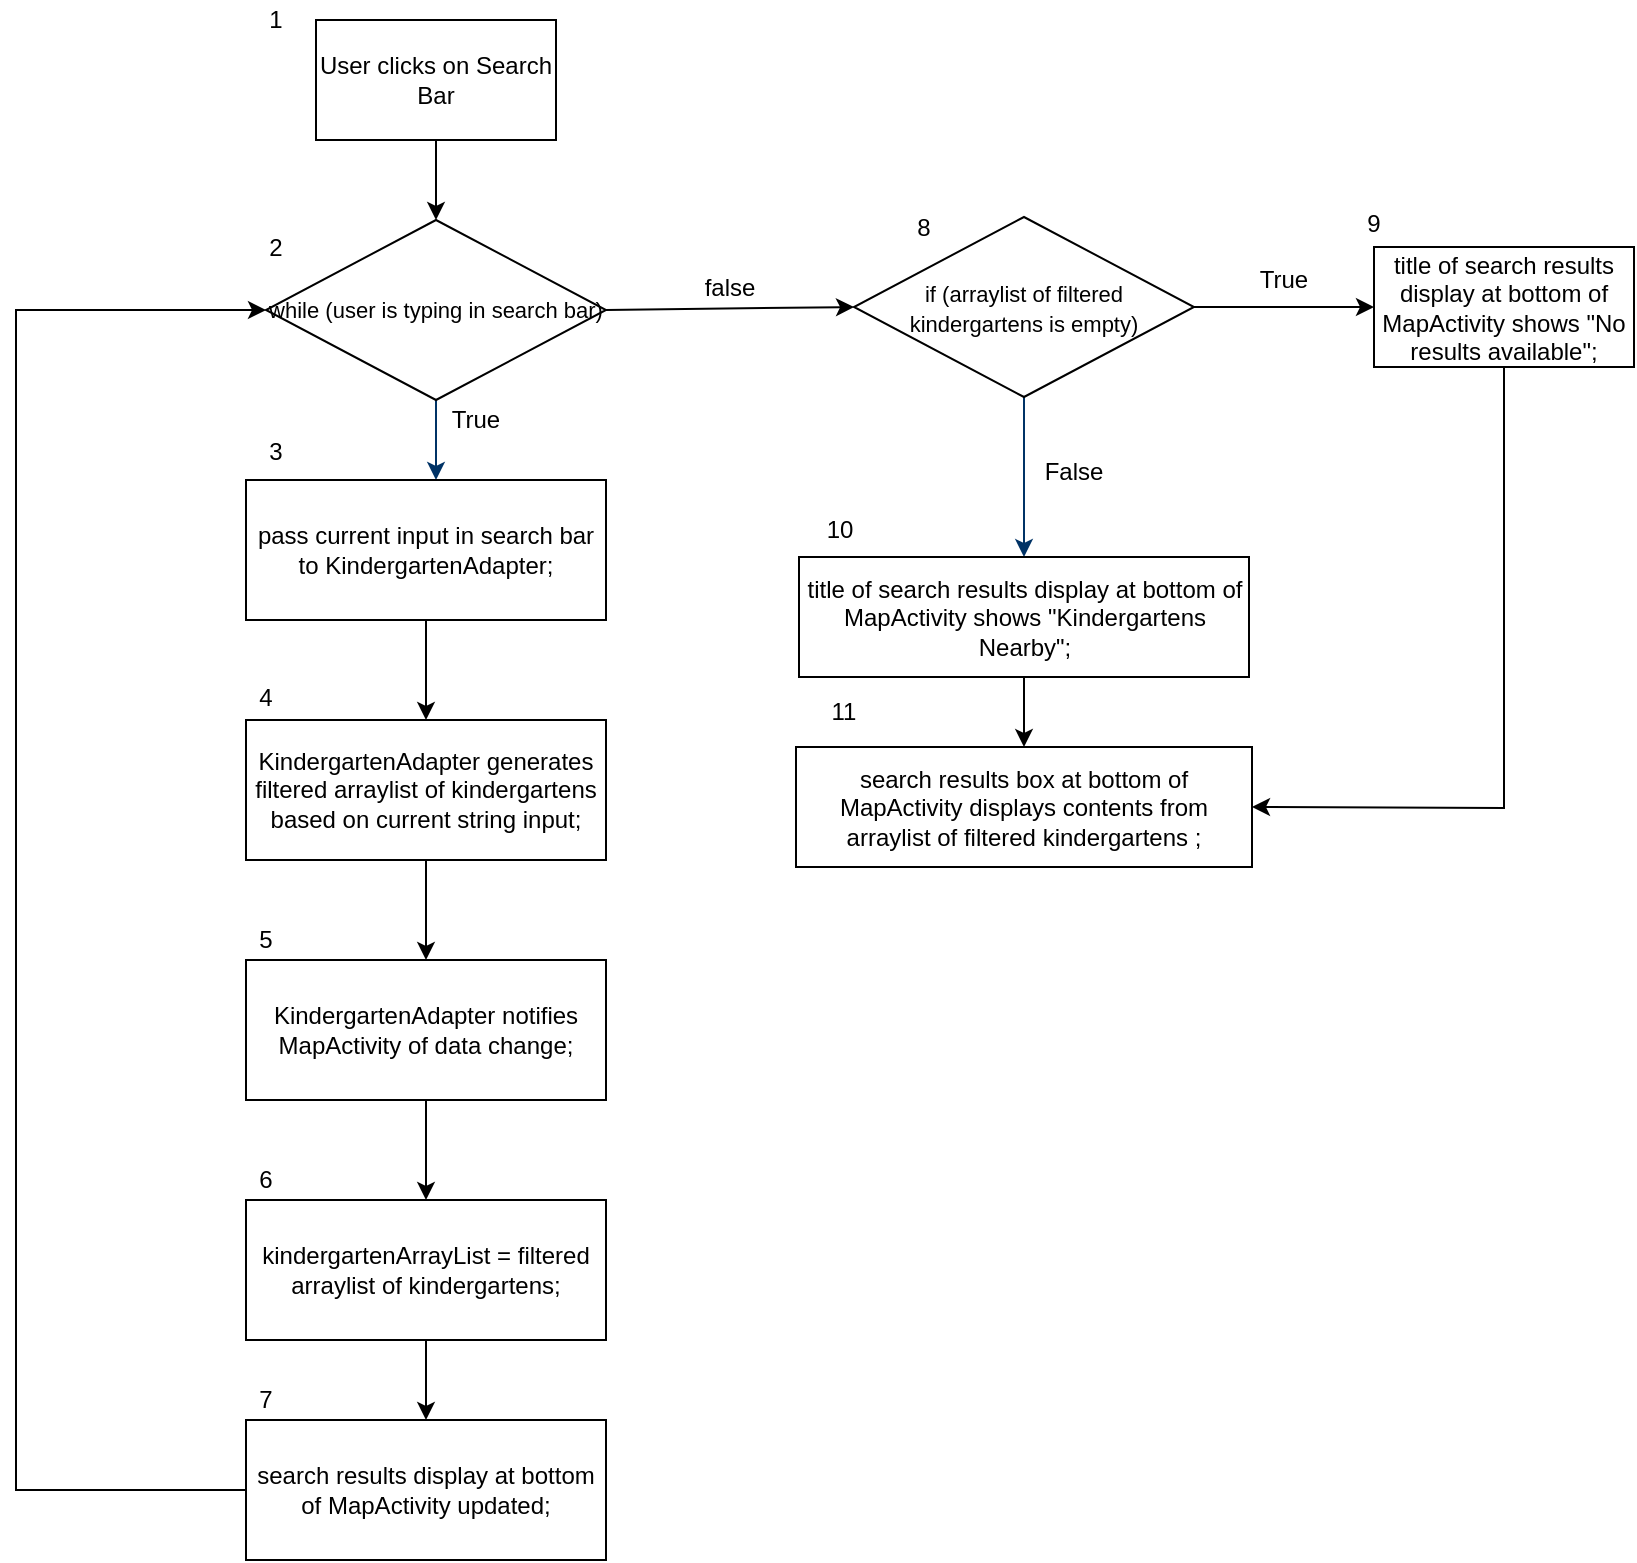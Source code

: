 <mxfile version="12.2.3" type="device" pages="1"><diagram id="6a731a19-8d31-9384-78a2-239565b7b9f0" name="Page-1"><mxGraphModel dx="910" dy="1296" grid="1" gridSize="10" guides="1" tooltips="1" connect="1" arrows="1" fold="1" page="1" pageScale="1" pageWidth="1169" pageHeight="827" background="#ffffff" math="0" shadow="0"><root><mxCell id="0"/><mxCell id="1" parent="0"/><mxCell id="1B3rfNKWTCn-25i4xpqc-55" style="fontStyle=1;strokeColor=#003366;strokeWidth=1;html=1;" parent="1" edge="1"><mxGeometry relative="1" as="geometry"><mxPoint x="320" y="90" as="sourcePoint"/><mxPoint x="320" y="130" as="targetPoint"/></mxGeometry></mxCell><mxCell id="1B3rfNKWTCn-25i4xpqc-59" value="&lt;font style=&quot;font-size: 11px&quot;&gt;while (user is typing in search bar)&lt;/font&gt;" style="rhombus;whiteSpace=wrap;html=1;" parent="1" vertex="1"><mxGeometry x="235" width="170" height="90" as="geometry"/></mxCell><mxCell id="1B3rfNKWTCn-25i4xpqc-61" value="pass current input in search bar to KindergartenAdapter;&lt;br&gt;" style="rounded=0;whiteSpace=wrap;html=1;" parent="1" vertex="1"><mxGeometry x="225" y="130" width="180" height="70" as="geometry"/></mxCell><mxCell id="1B3rfNKWTCn-25i4xpqc-94" value="User clicks on Search Bar" style="rounded=0;whiteSpace=wrap;html=1;" parent="1" vertex="1"><mxGeometry x="260" y="-100" width="120" height="60" as="geometry"/></mxCell><mxCell id="1B3rfNKWTCn-25i4xpqc-95" value="" style="endArrow=classic;html=1;exitX=0.5;exitY=1;exitDx=0;exitDy=0;entryX=0.5;entryY=0;entryDx=0;entryDy=0;" parent="1" source="1B3rfNKWTCn-25i4xpqc-94" target="1B3rfNKWTCn-25i4xpqc-59" edge="1"><mxGeometry width="50" height="50" relative="1" as="geometry"><mxPoint x="300" y="20" as="sourcePoint"/><mxPoint x="350" y="-30" as="targetPoint"/></mxGeometry></mxCell><mxCell id="1B3rfNKWTCn-25i4xpqc-97" value="" style="endArrow=classic;html=1;entryX=0;entryY=0.5;entryDx=0;entryDy=0;exitX=1;exitY=0.5;exitDx=0;exitDy=0;" parent="1" source="1B3rfNKWTCn-25i4xpqc-59" target="1B3rfNKWTCn-25i4xpqc-162" edge="1"><mxGeometry width="50" height="50" relative="1" as="geometry"><mxPoint x="410" y="70" as="sourcePoint"/><mxPoint x="525.0" y="45" as="targetPoint"/></mxGeometry></mxCell><mxCell id="1B3rfNKWTCn-25i4xpqc-98" value="" style="endArrow=classic;html=1;entryX=0;entryY=0.5;entryDx=0;entryDy=0;exitX=0;exitY=0.5;exitDx=0;exitDy=0;rounded=0;" parent="1" source="1B3rfNKWTCn-25i4xpqc-116" target="1B3rfNKWTCn-25i4xpqc-59" edge="1"><mxGeometry width="50" height="50" relative="1" as="geometry"><mxPoint x="130" y="250" as="sourcePoint"/><mxPoint x="180" y="200" as="targetPoint"/><Array as="points"><mxPoint x="110" y="635"/><mxPoint x="110" y="165"/><mxPoint x="110" y="45"/></Array></mxGeometry></mxCell><mxCell id="1B3rfNKWTCn-25i4xpqc-99" value="True" style="text;html=1;strokeColor=none;fillColor=none;align=center;verticalAlign=middle;whiteSpace=wrap;rounded=0;" parent="1" vertex="1"><mxGeometry x="724" y="20" width="40" height="20" as="geometry"/></mxCell><mxCell id="1B3rfNKWTCn-25i4xpqc-100" value="false" style="text;html=1;strokeColor=none;fillColor=none;align=center;verticalAlign=middle;whiteSpace=wrap;rounded=0;" parent="1" vertex="1"><mxGeometry x="447" y="23.5" width="40" height="20" as="geometry"/></mxCell><mxCell id="1B3rfNKWTCn-25i4xpqc-102" style="fontStyle=1;strokeColor=#003366;strokeWidth=1;html=1;entryX=0.5;entryY=0;entryDx=0;entryDy=0;exitX=0.5;exitY=1;exitDx=0;exitDy=0;" parent="1" source="1B3rfNKWTCn-25i4xpqc-162" target="1B3rfNKWTCn-25i4xpqc-105" edge="1"><mxGeometry relative="1" as="geometry"><mxPoint x="614" y="96" as="sourcePoint"/><mxPoint x="614" y="161" as="targetPoint"/></mxGeometry></mxCell><mxCell id="1B3rfNKWTCn-25i4xpqc-103" value="False" style="text;html=1;strokeColor=none;fillColor=none;align=center;verticalAlign=middle;whiteSpace=wrap;rounded=0;" parent="1" vertex="1"><mxGeometry x="619" y="116" width="40" height="20" as="geometry"/></mxCell><mxCell id="1B3rfNKWTCn-25i4xpqc-105" value="title of search results display at bottom of MapActivity shows &quot;Kindergartens Nearby&quot;;" style="rounded=0;whiteSpace=wrap;html=1;" parent="1" vertex="1"><mxGeometry x="501.5" y="168.5" width="225" height="60" as="geometry"/></mxCell><mxCell id="1B3rfNKWTCn-25i4xpqc-107" value="" style="endArrow=classic;html=1;exitX=1;exitY=0.5;exitDx=0;exitDy=0;entryX=0;entryY=0.5;entryDx=0;entryDy=0;" parent="1" source="1B3rfNKWTCn-25i4xpqc-162" target="1B3rfNKWTCn-25i4xpqc-127" edge="1"><mxGeometry width="50" height="50" relative="1" as="geometry"><mxPoint x="699" y="28.5" as="sourcePoint"/><mxPoint x="789" y="28.5" as="targetPoint"/></mxGeometry></mxCell><mxCell id="1B3rfNKWTCn-25i4xpqc-113" value="&lt;span style=&quot;white-space: normal&quot;&gt;KindergartenAdapter generates filtered arraylist of kindergartens based on current string input;&lt;/span&gt;" style="rounded=0;whiteSpace=wrap;html=1;" parent="1" vertex="1"><mxGeometry x="225" y="250" width="180" height="70" as="geometry"/></mxCell><mxCell id="1B3rfNKWTCn-25i4xpqc-114" value="&lt;span style=&quot;white-space: normal&quot;&gt;KindergartenAdapter notifies MapActivity of data change;&lt;/span&gt;" style="rounded=0;whiteSpace=wrap;html=1;" parent="1" vertex="1"><mxGeometry x="225" y="370" width="180" height="70" as="geometry"/></mxCell><mxCell id="1B3rfNKWTCn-25i4xpqc-115" value="&lt;span style=&quot;white-space: normal&quot;&gt;kindergartenArrayList = filtered arraylist of kindergartens;&lt;/span&gt;" style="rounded=0;whiteSpace=wrap;html=1;" parent="1" vertex="1"><mxGeometry x="225" y="490" width="180" height="70" as="geometry"/></mxCell><mxCell id="1B3rfNKWTCn-25i4xpqc-116" value="&lt;span style=&quot;white-space: normal&quot;&gt;search results display at bottom of MapActivity updated;&lt;/span&gt;" style="rounded=0;whiteSpace=wrap;html=1;" parent="1" vertex="1"><mxGeometry x="225" y="600" width="180" height="70" as="geometry"/></mxCell><mxCell id="1B3rfNKWTCn-25i4xpqc-120" value="" style="endArrow=classic;html=1;exitX=0.5;exitY=1;exitDx=0;exitDy=0;entryX=0.5;entryY=0;entryDx=0;entryDy=0;" parent="1" source="1B3rfNKWTCn-25i4xpqc-61" target="1B3rfNKWTCn-25i4xpqc-113" edge="1"><mxGeometry width="50" height="50" relative="1" as="geometry"><mxPoint x="300" y="260" as="sourcePoint"/><mxPoint x="350" y="210" as="targetPoint"/></mxGeometry></mxCell><mxCell id="1B3rfNKWTCn-25i4xpqc-121" value="" style="endArrow=classic;html=1;exitX=0.5;exitY=1;exitDx=0;exitDy=0;entryX=0.5;entryY=0;entryDx=0;entryDy=0;" parent="1" source="1B3rfNKWTCn-25i4xpqc-113" target="1B3rfNKWTCn-25i4xpqc-114" edge="1"><mxGeometry width="50" height="50" relative="1" as="geometry"><mxPoint x="314" y="334" as="sourcePoint"/><mxPoint x="314" y="398" as="targetPoint"/></mxGeometry></mxCell><mxCell id="1B3rfNKWTCn-25i4xpqc-122" value="" style="endArrow=classic;html=1;exitX=0.5;exitY=1;exitDx=0;exitDy=0;entryX=0.5;entryY=0;entryDx=0;entryDy=0;" parent="1" source="1B3rfNKWTCn-25i4xpqc-114" target="1B3rfNKWTCn-25i4xpqc-115" edge="1"><mxGeometry width="50" height="50" relative="1" as="geometry"><mxPoint x="314" y="440" as="sourcePoint"/><mxPoint x="314" y="490" as="targetPoint"/></mxGeometry></mxCell><mxCell id="1B3rfNKWTCn-25i4xpqc-123" value="" style="endArrow=classic;html=1;exitX=0.5;exitY=1;exitDx=0;exitDy=0;entryX=0.5;entryY=0;entryDx=0;entryDy=0;" parent="1" source="1B3rfNKWTCn-25i4xpqc-115" target="1B3rfNKWTCn-25i4xpqc-116" edge="1"><mxGeometry width="50" height="50" relative="1" as="geometry"><mxPoint x="314" y="580" as="sourcePoint"/><mxPoint x="314" y="630" as="targetPoint"/></mxGeometry></mxCell><mxCell id="1B3rfNKWTCn-25i4xpqc-125" value="search results box at bottom of MapActivity displays contents from arraylist of filtered kindergartens ;" style="rounded=0;whiteSpace=wrap;html=1;" parent="1" vertex="1"><mxGeometry x="500" y="263.5" width="228" height="60" as="geometry"/></mxCell><mxCell id="1B3rfNKWTCn-25i4xpqc-126" value="" style="endArrow=classic;html=1;exitX=0.5;exitY=1;exitDx=0;exitDy=0;entryX=0.5;entryY=0;entryDx=0;entryDy=0;" parent="1" source="1B3rfNKWTCn-25i4xpqc-105" target="1B3rfNKWTCn-25i4xpqc-125" edge="1"><mxGeometry width="50" height="50" relative="1" as="geometry"><mxPoint x="579" y="283.5" as="sourcePoint"/><mxPoint x="629" y="233.5" as="targetPoint"/></mxGeometry></mxCell><mxCell id="1B3rfNKWTCn-25i4xpqc-127" value="&lt;span style=&quot;white-space: normal&quot;&gt;title of search results display at bottom of MapActivity shows &quot;No results available&quot;;&lt;/span&gt;" style="rounded=0;whiteSpace=wrap;html=1;" parent="1" vertex="1"><mxGeometry x="789" y="13.5" width="130" height="60" as="geometry"/></mxCell><mxCell id="1B3rfNKWTCn-25i4xpqc-131" value="" style="endArrow=classic;html=1;exitX=0.5;exitY=1;exitDx=0;exitDy=0;entryX=1;entryY=0.5;entryDx=0;entryDy=0;rounded=0;" parent="1" source="1B3rfNKWTCn-25i4xpqc-127" target="1B3rfNKWTCn-25i4xpqc-125" edge="1"><mxGeometry width="50" height="50" relative="1" as="geometry"><mxPoint x="839" y="123.5" as="sourcePoint"/><mxPoint x="854" y="113.5" as="targetPoint"/><Array as="points"><mxPoint x="854" y="294"/></Array></mxGeometry></mxCell><mxCell id="1B3rfNKWTCn-25i4xpqc-132" value="True" style="text;html=1;strokeColor=none;fillColor=none;align=center;verticalAlign=middle;whiteSpace=wrap;rounded=0;" parent="1" vertex="1"><mxGeometry x="320" y="90" width="40" height="20" as="geometry"/></mxCell><mxCell id="1B3rfNKWTCn-25i4xpqc-162" value="&lt;font style=&quot;font-size: 11px&quot;&gt;if (arraylist of filtered kindergartens is empty)&lt;/font&gt;" style="rhombus;whiteSpace=wrap;html=1;" parent="1" vertex="1"><mxGeometry x="529" y="-1.5" width="170" height="90" as="geometry"/></mxCell><mxCell id="RkPTkRZjKW9aE_7R8JSL-1" value="1" style="text;html=1;strokeColor=none;fillColor=none;align=center;verticalAlign=middle;whiteSpace=wrap;rounded=0;" vertex="1" parent="1"><mxGeometry x="220" y="-110" width="40" height="20" as="geometry"/></mxCell><mxCell id="RkPTkRZjKW9aE_7R8JSL-2" value="2&lt;span style=&quot;color: rgba(0 , 0 , 0 , 0) ; font-family: monospace ; font-size: 0px ; white-space: nowrap&quot;&gt;%3CmxGraphModel%3E%3Croot%3E%3CmxCell%20id%3D%220%22%2F%3E%3CmxCell%20id%3D%221%22%20parent%3D%220%22%2F%3E%3CmxCell%20id%3D%222%22%20value%3D%221%22%20style%3D%22text%3Bhtml%3D1%3BstrokeColor%3Dnone%3BfillColor%3Dnone%3Balign%3Dcenter%3BverticalAlign%3Dmiddle%3BwhiteSpace%3Dwrap%3Brounded%3D0%3B%22%20vertex%3D%221%22%20parent%3D%221%22%3E%3CmxGeometry%20x%3D%22220%22%20y%3D%22-110%22%20width%3D%2240%22%20height%3D%2220%22%20as%3D%22geometry%22%2F%3E%3C%2FmxCell%3E%3C%2Froot%3E%3C%2FmxGraphModel%3E&lt;/span&gt;" style="text;html=1;strokeColor=none;fillColor=none;align=center;verticalAlign=middle;whiteSpace=wrap;rounded=0;" vertex="1" parent="1"><mxGeometry x="220" y="3.5" width="40" height="20" as="geometry"/></mxCell><mxCell id="RkPTkRZjKW9aE_7R8JSL-3" value="9" style="text;html=1;strokeColor=none;fillColor=none;align=center;verticalAlign=middle;whiteSpace=wrap;rounded=0;" vertex="1" parent="1"><mxGeometry x="769" y="-8" width="40" height="20" as="geometry"/></mxCell><mxCell id="RkPTkRZjKW9aE_7R8JSL-5" value="8" style="text;html=1;strokeColor=none;fillColor=none;align=center;verticalAlign=middle;whiteSpace=wrap;rounded=0;" vertex="1" parent="1"><mxGeometry x="544" y="-8" width="40" height="24" as="geometry"/></mxCell><mxCell id="RkPTkRZjKW9aE_7R8JSL-7" value="3" style="text;html=1;strokeColor=none;fillColor=none;align=center;verticalAlign=middle;whiteSpace=wrap;rounded=0;" vertex="1" parent="1"><mxGeometry x="220" y="106" width="40" height="20" as="geometry"/></mxCell><mxCell id="RkPTkRZjKW9aE_7R8JSL-8" value="4" style="text;html=1;strokeColor=none;fillColor=none;align=center;verticalAlign=middle;whiteSpace=wrap;rounded=0;" vertex="1" parent="1"><mxGeometry x="215" y="228.5" width="40" height="20" as="geometry"/></mxCell><mxCell id="RkPTkRZjKW9aE_7R8JSL-9" value="5" style="text;html=1;strokeColor=none;fillColor=none;align=center;verticalAlign=middle;whiteSpace=wrap;rounded=0;" vertex="1" parent="1"><mxGeometry x="215" y="350" width="40" height="20" as="geometry"/></mxCell><mxCell id="RkPTkRZjKW9aE_7R8JSL-10" value="6" style="text;html=1;strokeColor=none;fillColor=none;align=center;verticalAlign=middle;whiteSpace=wrap;rounded=0;" vertex="1" parent="1"><mxGeometry x="215" y="470" width="40" height="20" as="geometry"/></mxCell><mxCell id="RkPTkRZjKW9aE_7R8JSL-11" value="7" style="text;html=1;strokeColor=none;fillColor=none;align=center;verticalAlign=middle;whiteSpace=wrap;rounded=0;" vertex="1" parent="1"><mxGeometry x="215" y="580" width="40" height="20" as="geometry"/></mxCell><mxCell id="RkPTkRZjKW9aE_7R8JSL-12" value="10" style="text;html=1;strokeColor=none;fillColor=none;align=center;verticalAlign=middle;whiteSpace=wrap;rounded=0;" vertex="1" parent="1"><mxGeometry x="501.5" y="145" width="40" height="20" as="geometry"/></mxCell><mxCell id="RkPTkRZjKW9aE_7R8JSL-13" value="11" style="text;html=1;strokeColor=none;fillColor=none;align=center;verticalAlign=middle;whiteSpace=wrap;rounded=0;" vertex="1" parent="1"><mxGeometry x="504" y="236" width="40" height="20" as="geometry"/></mxCell></root></mxGraphModel></diagram></mxfile>